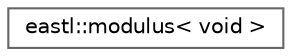 digraph "类继承关系图"
{
 // LATEX_PDF_SIZE
  bgcolor="transparent";
  edge [fontname=Helvetica,fontsize=10,labelfontname=Helvetica,labelfontsize=10];
  node [fontname=Helvetica,fontsize=10,shape=box,height=0.2,width=0.4];
  rankdir="LR";
  Node0 [id="Node000000",label="eastl::modulus\< void \>",height=0.2,width=0.4,color="grey40", fillcolor="white", style="filled",URL="$structeastl_1_1modulus_3_01void_01_4.html",tooltip=" "];
}
